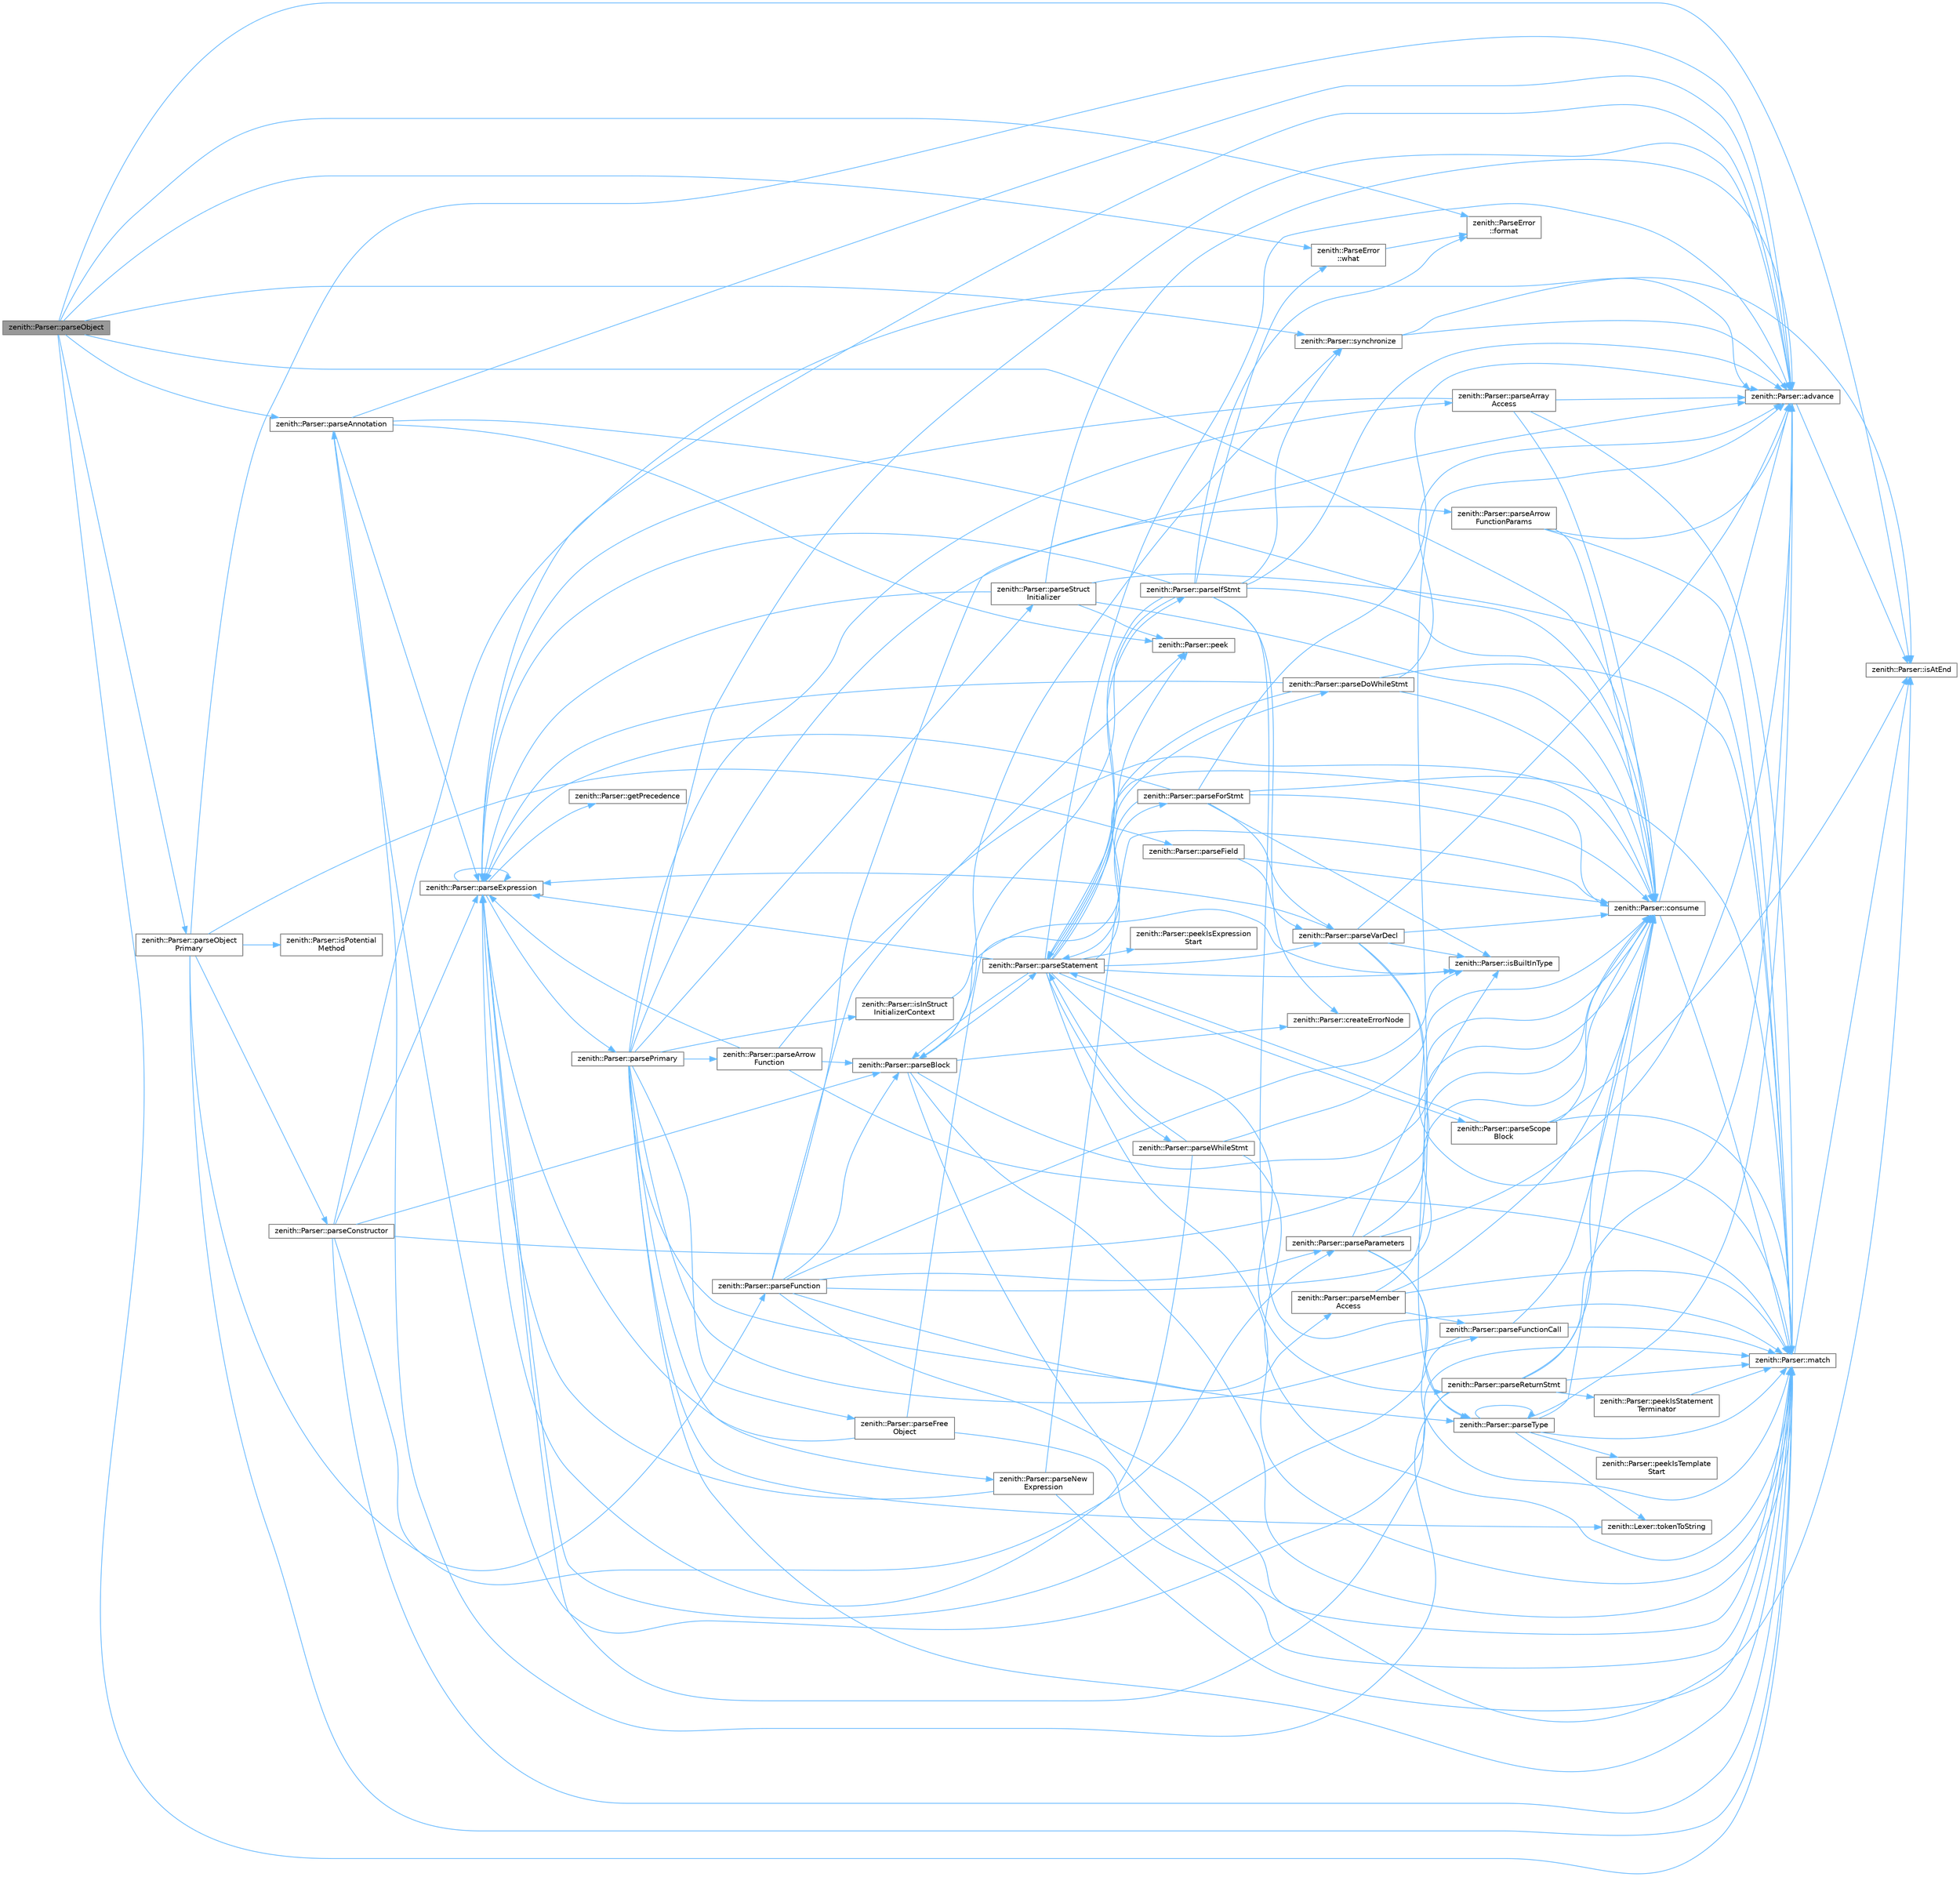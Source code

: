 digraph "zenith::Parser::parseObject"
{
 // LATEX_PDF_SIZE
  bgcolor="transparent";
  edge [fontname=Helvetica,fontsize=10,labelfontname=Helvetica,labelfontsize=10];
  node [fontname=Helvetica,fontsize=10,shape=box,height=0.2,width=0.4];
  rankdir="LR";
  Node1 [id="Node000001",label="zenith::Parser::parseObject",height=0.2,width=0.4,color="gray40", fillcolor="grey60", style="filled", fontcolor="black",tooltip=" "];
  Node1 -> Node2 [id="edge1_Node000001_Node000002",color="steelblue1",style="solid",tooltip=" "];
  Node2 [id="Node000002",label="zenith::Parser::consume",height=0.2,width=0.4,color="grey40", fillcolor="white", style="filled",URL="$classzenith_1_1_parser.html#a729f5bdd53b7be97e8f5f3fb28f64249",tooltip=" "];
  Node2 -> Node3 [id="edge2_Node000002_Node000003",color="steelblue1",style="solid",tooltip=" "];
  Node3 [id="Node000003",label="zenith::Parser::advance",height=0.2,width=0.4,color="grey40", fillcolor="white", style="filled",URL="$classzenith_1_1_parser.html#a9639927866a398781d4c1d205da431d8",tooltip=" "];
  Node3 -> Node4 [id="edge3_Node000003_Node000004",color="steelblue1",style="solid",tooltip=" "];
  Node4 [id="Node000004",label="zenith::Parser::isAtEnd",height=0.2,width=0.4,color="grey40", fillcolor="white", style="filled",URL="$classzenith_1_1_parser.html#a7fa9d1e2197db94168ba4e2c4fd98ad1",tooltip=" "];
  Node2 -> Node5 [id="edge4_Node000002_Node000005",color="steelblue1",style="solid",tooltip=" "];
  Node5 [id="Node000005",label="zenith::Parser::match",height=0.2,width=0.4,color="grey40", fillcolor="white", style="filled",URL="$classzenith_1_1_parser.html#a6a8b25ba2a7a7f371a02b1419121e8cb",tooltip=" "];
  Node5 -> Node4 [id="edge5_Node000005_Node000004",color="steelblue1",style="solid",tooltip=" "];
  Node1 -> Node6 [id="edge6_Node000001_Node000006",color="steelblue1",style="solid",tooltip=" "];
  Node6 [id="Node000006",label="zenith::ParseError\l::format",height=0.2,width=0.4,color="grey40", fillcolor="white", style="filled",URL="$classzenith_1_1_parse_error.html#a432ddabc956004a6660137f537d2ba45",tooltip=" "];
  Node1 -> Node4 [id="edge7_Node000001_Node000004",color="steelblue1",style="solid",tooltip=" "];
  Node1 -> Node5 [id="edge8_Node000001_Node000005",color="steelblue1",style="solid",tooltip=" "];
  Node1 -> Node7 [id="edge9_Node000001_Node000007",color="steelblue1",style="solid",tooltip=" "];
  Node7 [id="Node000007",label="zenith::Parser::parseAnnotation",height=0.2,width=0.4,color="grey40", fillcolor="white", style="filled",URL="$classzenith_1_1_parser.html#afff2e82900309df63d9aa89f4d3e31d6",tooltip=" "];
  Node7 -> Node3 [id="edge10_Node000007_Node000003",color="steelblue1",style="solid",tooltip=" "];
  Node7 -> Node2 [id="edge11_Node000007_Node000002",color="steelblue1",style="solid",tooltip=" "];
  Node7 -> Node5 [id="edge12_Node000007_Node000005",color="steelblue1",style="solid",tooltip=" "];
  Node7 -> Node8 [id="edge13_Node000007_Node000008",color="steelblue1",style="solid",tooltip=" "];
  Node8 [id="Node000008",label="zenith::Parser::parseExpression",height=0.2,width=0.4,color="grey40", fillcolor="white", style="filled",URL="$classzenith_1_1_parser.html#a239906fd51d54598f6d3dcc18d97b6b9",tooltip=" "];
  Node8 -> Node3 [id="edge14_Node000008_Node000003",color="steelblue1",style="solid",tooltip=" "];
  Node8 -> Node9 [id="edge15_Node000008_Node000009",color="steelblue1",style="solid",tooltip=" "];
  Node9 [id="Node000009",label="zenith::Parser::getPrecedence",height=0.2,width=0.4,color="grey40", fillcolor="white", style="filled",URL="$classzenith_1_1_parser.html#a5386ec516fb692a1b1ecd9058ca2c19e",tooltip=" "];
  Node8 -> Node8 [id="edge16_Node000008_Node000008",color="steelblue1",style="solid",tooltip=" "];
  Node8 -> Node10 [id="edge17_Node000008_Node000010",color="steelblue1",style="solid",tooltip=" "];
  Node10 [id="Node000010",label="zenith::Parser::parsePrimary",height=0.2,width=0.4,color="grey40", fillcolor="white", style="filled",URL="$classzenith_1_1_parser.html#a9425b18adfbb62629ae5ea654addc7cb",tooltip=" "];
  Node10 -> Node3 [id="edge18_Node000010_Node000003",color="steelblue1",style="solid",tooltip=" "];
  Node10 -> Node11 [id="edge19_Node000010_Node000011",color="steelblue1",style="solid",tooltip=" "];
  Node11 [id="Node000011",label="zenith::Parser::isInStruct\lInitializerContext",height=0.2,width=0.4,color="grey40", fillcolor="white", style="filled",URL="$classzenith_1_1_parser.html#a122c98490d526265ce1a9a2ecaf188f9",tooltip=" "];
  Node11 -> Node12 [id="edge20_Node000011_Node000012",color="steelblue1",style="solid",tooltip=" "];
  Node12 [id="Node000012",label="zenith::Parser::isBuiltInType",height=0.2,width=0.4,color="grey40", fillcolor="white", style="filled",URL="$classzenith_1_1_parser.html#a68c100d957e0a8960de2fca188e23054",tooltip=" "];
  Node10 -> Node5 [id="edge21_Node000010_Node000005",color="steelblue1",style="solid",tooltip=" "];
  Node10 -> Node13 [id="edge22_Node000010_Node000013",color="steelblue1",style="solid",tooltip=" "];
  Node13 [id="Node000013",label="zenith::Parser::parseArray\lAccess",height=0.2,width=0.4,color="grey40", fillcolor="white", style="filled",URL="$classzenith_1_1_parser.html#ad32b5cfe98f909cade9216d65b046f58",tooltip=" "];
  Node13 -> Node3 [id="edge23_Node000013_Node000003",color="steelblue1",style="solid",tooltip=" "];
  Node13 -> Node2 [id="edge24_Node000013_Node000002",color="steelblue1",style="solid",tooltip=" "];
  Node13 -> Node5 [id="edge25_Node000013_Node000005",color="steelblue1",style="solid",tooltip=" "];
  Node13 -> Node8 [id="edge26_Node000013_Node000008",color="steelblue1",style="solid",tooltip=" "];
  Node10 -> Node14 [id="edge27_Node000010_Node000014",color="steelblue1",style="solid",tooltip=" "];
  Node14 [id="Node000014",label="zenith::Parser::parseArrow\lFunction",height=0.2,width=0.4,color="grey40", fillcolor="white", style="filled",URL="$classzenith_1_1_parser.html#a7ea0f8e309ed2fbdf1a9e2ebfa2fbf8d",tooltip=" "];
  Node14 -> Node2 [id="edge28_Node000014_Node000002",color="steelblue1",style="solid",tooltip=" "];
  Node14 -> Node5 [id="edge29_Node000014_Node000005",color="steelblue1",style="solid",tooltip=" "];
  Node14 -> Node15 [id="edge30_Node000014_Node000015",color="steelblue1",style="solid",tooltip=" "];
  Node15 [id="Node000015",label="zenith::Parser::parseBlock",height=0.2,width=0.4,color="grey40", fillcolor="white", style="filled",URL="$classzenith_1_1_parser.html#afed5c18e77fc012fe5db9f9e6175e642",tooltip=" "];
  Node15 -> Node2 [id="edge31_Node000015_Node000002",color="steelblue1",style="solid",tooltip=" "];
  Node15 -> Node16 [id="edge32_Node000015_Node000016",color="steelblue1",style="solid",tooltip=" "];
  Node16 [id="Node000016",label="zenith::Parser::createErrorNode",height=0.2,width=0.4,color="grey40", fillcolor="white", style="filled",URL="$classzenith_1_1_parser.html#a6576cab9cc379e6ba26cfce915ad3de6",tooltip=" "];
  Node15 -> Node4 [id="edge33_Node000015_Node000004",color="steelblue1",style="solid",tooltip=" "];
  Node15 -> Node5 [id="edge34_Node000015_Node000005",color="steelblue1",style="solid",tooltip=" "];
  Node15 -> Node17 [id="edge35_Node000015_Node000017",color="steelblue1",style="solid",tooltip=" "];
  Node17 [id="Node000017",label="zenith::Parser::parseStatement",height=0.2,width=0.4,color="grey40", fillcolor="white", style="filled",URL="$classzenith_1_1_parser.html#ada8dc19e8cb4a0f1b37d3ef6a2eb3f9d",tooltip=" "];
  Node17 -> Node3 [id="edge36_Node000017_Node000003",color="steelblue1",style="solid",tooltip=" "];
  Node17 -> Node12 [id="edge37_Node000017_Node000012",color="steelblue1",style="solid",tooltip=" "];
  Node17 -> Node5 [id="edge38_Node000017_Node000005",color="steelblue1",style="solid",tooltip=" "];
  Node17 -> Node15 [id="edge39_Node000017_Node000015",color="steelblue1",style="solid",tooltip=" "];
  Node17 -> Node18 [id="edge40_Node000017_Node000018",color="steelblue1",style="solid",tooltip=" "];
  Node18 [id="Node000018",label="zenith::Parser::parseDoWhileStmt",height=0.2,width=0.4,color="grey40", fillcolor="white", style="filled",URL="$classzenith_1_1_parser.html#a17d038fc7ad2c0dac1b038889f4426ca",tooltip=" "];
  Node18 -> Node3 [id="edge41_Node000018_Node000003",color="steelblue1",style="solid",tooltip=" "];
  Node18 -> Node2 [id="edge42_Node000018_Node000002",color="steelblue1",style="solid",tooltip=" "];
  Node18 -> Node5 [id="edge43_Node000018_Node000005",color="steelblue1",style="solid",tooltip=" "];
  Node18 -> Node8 [id="edge44_Node000018_Node000008",color="steelblue1",style="solid",tooltip=" "];
  Node18 -> Node17 [id="edge45_Node000018_Node000017",color="steelblue1",style="solid",tooltip=" "];
  Node17 -> Node8 [id="edge46_Node000017_Node000008",color="steelblue1",style="solid",tooltip=" "];
  Node17 -> Node19 [id="edge47_Node000017_Node000019",color="steelblue1",style="solid",tooltip=" "];
  Node19 [id="Node000019",label="zenith::Parser::parseForStmt",height=0.2,width=0.4,color="grey40", fillcolor="white", style="filled",URL="$classzenith_1_1_parser.html#ab8ae32b49e1a7d1492f14c6b381aa52b",tooltip=" "];
  Node19 -> Node3 [id="edge48_Node000019_Node000003",color="steelblue1",style="solid",tooltip=" "];
  Node19 -> Node2 [id="edge49_Node000019_Node000002",color="steelblue1",style="solid",tooltip=" "];
  Node19 -> Node12 [id="edge50_Node000019_Node000012",color="steelblue1",style="solid",tooltip=" "];
  Node19 -> Node5 [id="edge51_Node000019_Node000005",color="steelblue1",style="solid",tooltip=" "];
  Node19 -> Node8 [id="edge52_Node000019_Node000008",color="steelblue1",style="solid",tooltip=" "];
  Node19 -> Node17 [id="edge53_Node000019_Node000017",color="steelblue1",style="solid",tooltip=" "];
  Node19 -> Node20 [id="edge54_Node000019_Node000020",color="steelblue1",style="solid",tooltip=" "];
  Node20 [id="Node000020",label="zenith::Parser::parseVarDecl",height=0.2,width=0.4,color="grey40", fillcolor="white", style="filled",URL="$classzenith_1_1_parser.html#a4846f1e07a0155bb95bfee2888cd4e49",tooltip=" "];
  Node20 -> Node3 [id="edge55_Node000020_Node000003",color="steelblue1",style="solid",tooltip=" "];
  Node20 -> Node2 [id="edge56_Node000020_Node000002",color="steelblue1",style="solid",tooltip=" "];
  Node20 -> Node12 [id="edge57_Node000020_Node000012",color="steelblue1",style="solid",tooltip=" "];
  Node20 -> Node5 [id="edge58_Node000020_Node000005",color="steelblue1",style="solid",tooltip=" "];
  Node20 -> Node8 [id="edge59_Node000020_Node000008",color="steelblue1",style="solid",tooltip=" "];
  Node20 -> Node21 [id="edge60_Node000020_Node000021",color="steelblue1",style="solid",tooltip=" "];
  Node21 [id="Node000021",label="zenith::Parser::parseType",height=0.2,width=0.4,color="grey40", fillcolor="white", style="filled",URL="$classzenith_1_1_parser.html#a62bb32082ed32f00e6071e1acc026ea1",tooltip=" "];
  Node21 -> Node3 [id="edge61_Node000021_Node000003",color="steelblue1",style="solid",tooltip=" "];
  Node21 -> Node2 [id="edge62_Node000021_Node000002",color="steelblue1",style="solid",tooltip=" "];
  Node21 -> Node5 [id="edge63_Node000021_Node000005",color="steelblue1",style="solid",tooltip=" "];
  Node21 -> Node21 [id="edge64_Node000021_Node000021",color="steelblue1",style="solid",tooltip=" "];
  Node21 -> Node22 [id="edge65_Node000021_Node000022",color="steelblue1",style="solid",tooltip=" "];
  Node22 [id="Node000022",label="zenith::Parser::peekIsTemplate\lStart",height=0.2,width=0.4,color="grey40", fillcolor="white", style="filled",URL="$classzenith_1_1_parser.html#adc6473d2aff0043321f35dfdf132f618",tooltip=" "];
  Node21 -> Node23 [id="edge66_Node000021_Node000023",color="steelblue1",style="solid",tooltip=" "];
  Node23 [id="Node000023",label="zenith::Lexer::tokenToString",height=0.2,width=0.4,color="grey40", fillcolor="white", style="filled",URL="$classzenith_1_1_lexer.html#a7265d90eb9fdc3d46aacdcf2a7e84a23",tooltip=" "];
  Node17 -> Node24 [id="edge67_Node000017_Node000024",color="steelblue1",style="solid",tooltip=" "];
  Node24 [id="Node000024",label="zenith::Parser::parseIfStmt",height=0.2,width=0.4,color="grey40", fillcolor="white", style="filled",URL="$classzenith_1_1_parser.html#a6086729ddce119c88e10fe622d069d8f",tooltip=" "];
  Node24 -> Node3 [id="edge68_Node000024_Node000003",color="steelblue1",style="solid",tooltip=" "];
  Node24 -> Node2 [id="edge69_Node000024_Node000002",color="steelblue1",style="solid",tooltip=" "];
  Node24 -> Node16 [id="edge70_Node000024_Node000016",color="steelblue1",style="solid",tooltip=" "];
  Node24 -> Node6 [id="edge71_Node000024_Node000006",color="steelblue1",style="solid",tooltip=" "];
  Node24 -> Node5 [id="edge72_Node000024_Node000005",color="steelblue1",style="solid",tooltip=" "];
  Node24 -> Node15 [id="edge73_Node000024_Node000015",color="steelblue1",style="solid",tooltip=" "];
  Node24 -> Node8 [id="edge74_Node000024_Node000008",color="steelblue1",style="solid",tooltip=" "];
  Node24 -> Node17 [id="edge75_Node000024_Node000017",color="steelblue1",style="solid",tooltip=" "];
  Node24 -> Node25 [id="edge76_Node000024_Node000025",color="steelblue1",style="solid",tooltip=" "];
  Node25 [id="Node000025",label="zenith::Parser::synchronize",height=0.2,width=0.4,color="grey40", fillcolor="white", style="filled",URL="$classzenith_1_1_parser.html#a09ca7eb4b886643cc7673062713a718f",tooltip=" "];
  Node25 -> Node3 [id="edge77_Node000025_Node000003",color="steelblue1",style="solid",tooltip=" "];
  Node25 -> Node4 [id="edge78_Node000025_Node000004",color="steelblue1",style="solid",tooltip=" "];
  Node24 -> Node26 [id="edge79_Node000024_Node000026",color="steelblue1",style="solid",tooltip=" "];
  Node26 [id="Node000026",label="zenith::ParseError\l::what",height=0.2,width=0.4,color="grey40", fillcolor="white", style="filled",URL="$classzenith_1_1_parse_error.html#a9fb114a980ca601574f4dd9cf122aa0e",tooltip=" "];
  Node26 -> Node6 [id="edge80_Node000026_Node000006",color="steelblue1",style="solid",tooltip=" "];
  Node17 -> Node27 [id="edge81_Node000017_Node000027",color="steelblue1",style="solid",tooltip=" "];
  Node27 [id="Node000027",label="zenith::Parser::parseReturnStmt",height=0.2,width=0.4,color="grey40", fillcolor="white", style="filled",URL="$classzenith_1_1_parser.html#a5e026e55d4a57bea1b5ffa7d3b5e93a8",tooltip=" "];
  Node27 -> Node3 [id="edge82_Node000027_Node000003",color="steelblue1",style="solid",tooltip=" "];
  Node27 -> Node2 [id="edge83_Node000027_Node000002",color="steelblue1",style="solid",tooltip=" "];
  Node27 -> Node5 [id="edge84_Node000027_Node000005",color="steelblue1",style="solid",tooltip=" "];
  Node27 -> Node7 [id="edge85_Node000027_Node000007",color="steelblue1",style="solid",tooltip=" "];
  Node27 -> Node8 [id="edge86_Node000027_Node000008",color="steelblue1",style="solid",tooltip=" "];
  Node27 -> Node28 [id="edge87_Node000027_Node000028",color="steelblue1",style="solid",tooltip=" "];
  Node28 [id="Node000028",label="zenith::Parser::peekIsStatement\lTerminator",height=0.2,width=0.4,color="grey40", fillcolor="white", style="filled",URL="$classzenith_1_1_parser.html#a4deb3146abfbc7ce7f5a4cc973a9fc18",tooltip=" "];
  Node28 -> Node5 [id="edge88_Node000028_Node000005",color="steelblue1",style="solid",tooltip=" "];
  Node17 -> Node29 [id="edge89_Node000017_Node000029",color="steelblue1",style="solid",tooltip=" "];
  Node29 [id="Node000029",label="zenith::Parser::parseScope\lBlock",height=0.2,width=0.4,color="grey40", fillcolor="white", style="filled",URL="$classzenith_1_1_parser.html#acd4ccda2b4a409498daa93e31f2bc23f",tooltip=" "];
  Node29 -> Node2 [id="edge90_Node000029_Node000002",color="steelblue1",style="solid",tooltip=" "];
  Node29 -> Node4 [id="edge91_Node000029_Node000004",color="steelblue1",style="solid",tooltip=" "];
  Node29 -> Node5 [id="edge92_Node000029_Node000005",color="steelblue1",style="solid",tooltip=" "];
  Node29 -> Node17 [id="edge93_Node000029_Node000017",color="steelblue1",style="solid",tooltip=" "];
  Node17 -> Node20 [id="edge94_Node000017_Node000020",color="steelblue1",style="solid",tooltip=" "];
  Node17 -> Node30 [id="edge95_Node000017_Node000030",color="steelblue1",style="solid",tooltip=" "];
  Node30 [id="Node000030",label="zenith::Parser::parseWhileStmt",height=0.2,width=0.4,color="grey40", fillcolor="white", style="filled",URL="$classzenith_1_1_parser.html#a6f8fd13014d6a0e82f53ce08a8f9766d",tooltip=" "];
  Node30 -> Node2 [id="edge96_Node000030_Node000002",color="steelblue1",style="solid",tooltip=" "];
  Node30 -> Node5 [id="edge97_Node000030_Node000005",color="steelblue1",style="solid",tooltip=" "];
  Node30 -> Node8 [id="edge98_Node000030_Node000008",color="steelblue1",style="solid",tooltip=" "];
  Node30 -> Node17 [id="edge99_Node000030_Node000017",color="steelblue1",style="solid",tooltip=" "];
  Node17 -> Node31 [id="edge100_Node000017_Node000031",color="steelblue1",style="solid",tooltip=" "];
  Node31 [id="Node000031",label="zenith::Parser::peek",height=0.2,width=0.4,color="grey40", fillcolor="white", style="filled",URL="$classzenith_1_1_parser.html#a979d431c48a2bb73bd40a9fd6d65ba36",tooltip=" "];
  Node17 -> Node32 [id="edge101_Node000017_Node000032",color="steelblue1",style="solid",tooltip=" "];
  Node32 [id="Node000032",label="zenith::Parser::peekIsExpression\lStart",height=0.2,width=0.4,color="grey40", fillcolor="white", style="filled",URL="$classzenith_1_1_parser.html#ad60004f6810cc28102461c948ec5bb2f",tooltip=" "];
  Node15 -> Node25 [id="edge102_Node000015_Node000025",color="steelblue1",style="solid",tooltip=" "];
  Node14 -> Node8 [id="edge103_Node000014_Node000008",color="steelblue1",style="solid",tooltip=" "];
  Node10 -> Node33 [id="edge104_Node000010_Node000033",color="steelblue1",style="solid",tooltip=" "];
  Node33 [id="Node000033",label="zenith::Parser::parseArrow\lFunctionParams",height=0.2,width=0.4,color="grey40", fillcolor="white", style="filled",URL="$classzenith_1_1_parser.html#adfd7efe9485b95d3c1d2acbcec912527",tooltip=" "];
  Node33 -> Node3 [id="edge105_Node000033_Node000003",color="steelblue1",style="solid",tooltip=" "];
  Node33 -> Node2 [id="edge106_Node000033_Node000002",color="steelblue1",style="solid",tooltip=" "];
  Node33 -> Node5 [id="edge107_Node000033_Node000005",color="steelblue1",style="solid",tooltip=" "];
  Node10 -> Node34 [id="edge108_Node000010_Node000034",color="steelblue1",style="solid",tooltip=" "];
  Node34 [id="Node000034",label="zenith::Parser::parseFree\lObject",height=0.2,width=0.4,color="grey40", fillcolor="white", style="filled",URL="$classzenith_1_1_parser.html#a697fe5477ca0023efdefd6e66f4e0a49",tooltip=" "];
  Node34 -> Node2 [id="edge109_Node000034_Node000002",color="steelblue1",style="solid",tooltip=" "];
  Node34 -> Node5 [id="edge110_Node000034_Node000005",color="steelblue1",style="solid",tooltip=" "];
  Node34 -> Node8 [id="edge111_Node000034_Node000008",color="steelblue1",style="solid",tooltip=" "];
  Node10 -> Node35 [id="edge112_Node000010_Node000035",color="steelblue1",style="solid",tooltip=" "];
  Node35 [id="Node000035",label="zenith::Parser::parseFunctionCall",height=0.2,width=0.4,color="grey40", fillcolor="white", style="filled",URL="$classzenith_1_1_parser.html#ae2442c2e624e13794605b1ff56047ee8",tooltip=" "];
  Node35 -> Node2 [id="edge113_Node000035_Node000002",color="steelblue1",style="solid",tooltip=" "];
  Node35 -> Node5 [id="edge114_Node000035_Node000005",color="steelblue1",style="solid",tooltip=" "];
  Node35 -> Node8 [id="edge115_Node000035_Node000008",color="steelblue1",style="solid",tooltip=" "];
  Node10 -> Node36 [id="edge116_Node000010_Node000036",color="steelblue1",style="solid",tooltip=" "];
  Node36 [id="Node000036",label="zenith::Parser::parseMember\lAccess",height=0.2,width=0.4,color="grey40", fillcolor="white", style="filled",URL="$classzenith_1_1_parser.html#a5f581f39453bce8e553d9d96c5c8d0d2",tooltip=" "];
  Node36 -> Node3 [id="edge117_Node000036_Node000003",color="steelblue1",style="solid",tooltip=" "];
  Node36 -> Node2 [id="edge118_Node000036_Node000002",color="steelblue1",style="solid",tooltip=" "];
  Node36 -> Node5 [id="edge119_Node000036_Node000005",color="steelblue1",style="solid",tooltip=" "];
  Node36 -> Node35 [id="edge120_Node000036_Node000035",color="steelblue1",style="solid",tooltip=" "];
  Node10 -> Node37 [id="edge121_Node000010_Node000037",color="steelblue1",style="solid",tooltip=" "];
  Node37 [id="Node000037",label="zenith::Parser::parseNew\lExpression",height=0.2,width=0.4,color="grey40", fillcolor="white", style="filled",URL="$classzenith_1_1_parser.html#aa984ed730ca80620a7033d259b6faea5",tooltip=" "];
  Node37 -> Node2 [id="edge122_Node000037_Node000002",color="steelblue1",style="solid",tooltip=" "];
  Node37 -> Node5 [id="edge123_Node000037_Node000005",color="steelblue1",style="solid",tooltip=" "];
  Node37 -> Node8 [id="edge124_Node000037_Node000008",color="steelblue1",style="solid",tooltip=" "];
  Node10 -> Node38 [id="edge125_Node000010_Node000038",color="steelblue1",style="solid",tooltip=" "];
  Node38 [id="Node000038",label="zenith::Parser::parseStruct\lInitializer",height=0.2,width=0.4,color="grey40", fillcolor="white", style="filled",URL="$classzenith_1_1_parser.html#a4646bbfa2a663abbc777ae26d44e9522",tooltip=" "];
  Node38 -> Node3 [id="edge126_Node000038_Node000003",color="steelblue1",style="solid",tooltip=" "];
  Node38 -> Node2 [id="edge127_Node000038_Node000002",color="steelblue1",style="solid",tooltip=" "];
  Node38 -> Node5 [id="edge128_Node000038_Node000005",color="steelblue1",style="solid",tooltip=" "];
  Node38 -> Node8 [id="edge129_Node000038_Node000008",color="steelblue1",style="solid",tooltip=" "];
  Node38 -> Node31 [id="edge130_Node000038_Node000031",color="steelblue1",style="solid",tooltip=" "];
  Node10 -> Node23 [id="edge131_Node000010_Node000023",color="steelblue1",style="solid",tooltip=" "];
  Node7 -> Node31 [id="edge132_Node000007_Node000031",color="steelblue1",style="solid",tooltip=" "];
  Node1 -> Node39 [id="edge133_Node000001_Node000039",color="steelblue1",style="solid",tooltip=" "];
  Node39 [id="Node000039",label="zenith::Parser::parseObject\lPrimary",height=0.2,width=0.4,color="grey40", fillcolor="white", style="filled",URL="$classzenith_1_1_parser.html#a74f0f075ac6a9a7935b8b0b20bd1f3ef",tooltip=" "];
  Node39 -> Node3 [id="edge134_Node000039_Node000003",color="steelblue1",style="solid",tooltip=" "];
  Node39 -> Node40 [id="edge135_Node000039_Node000040",color="steelblue1",style="solid",tooltip=" "];
  Node40 [id="Node000040",label="zenith::Parser::isPotential\lMethod",height=0.2,width=0.4,color="grey40", fillcolor="white", style="filled",URL="$classzenith_1_1_parser.html#a3ce12be12969221d8326beb893810acd",tooltip=" "];
  Node39 -> Node5 [id="edge136_Node000039_Node000005",color="steelblue1",style="solid",tooltip=" "];
  Node39 -> Node41 [id="edge137_Node000039_Node000041",color="steelblue1",style="solid",tooltip=" "];
  Node41 [id="Node000041",label="zenith::Parser::parseConstructor",height=0.2,width=0.4,color="grey40", fillcolor="white", style="filled",URL="$classzenith_1_1_parser.html#ae37a2b420e456af55c07efd04676b4af",tooltip=" "];
  Node41 -> Node3 [id="edge138_Node000041_Node000003",color="steelblue1",style="solid",tooltip=" "];
  Node41 -> Node2 [id="edge139_Node000041_Node000002",color="steelblue1",style="solid",tooltip=" "];
  Node41 -> Node5 [id="edge140_Node000041_Node000005",color="steelblue1",style="solid",tooltip=" "];
  Node41 -> Node15 [id="edge141_Node000041_Node000015",color="steelblue1",style="solid",tooltip=" "];
  Node41 -> Node8 [id="edge142_Node000041_Node000008",color="steelblue1",style="solid",tooltip=" "];
  Node41 -> Node42 [id="edge143_Node000041_Node000042",color="steelblue1",style="solid",tooltip=" "];
  Node42 [id="Node000042",label="zenith::Parser::parseParameters",height=0.2,width=0.4,color="grey40", fillcolor="white", style="filled",URL="$classzenith_1_1_parser.html#ae6835a329d4b3f36036803ea2c8968fb",tooltip=" "];
  Node42 -> Node3 [id="edge144_Node000042_Node000003",color="steelblue1",style="solid",tooltip=" "];
  Node42 -> Node2 [id="edge145_Node000042_Node000002",color="steelblue1",style="solid",tooltip=" "];
  Node42 -> Node12 [id="edge146_Node000042_Node000012",color="steelblue1",style="solid",tooltip=" "];
  Node42 -> Node5 [id="edge147_Node000042_Node000005",color="steelblue1",style="solid",tooltip=" "];
  Node42 -> Node21 [id="edge148_Node000042_Node000021",color="steelblue1",style="solid",tooltip=" "];
  Node39 -> Node43 [id="edge149_Node000039_Node000043",color="steelblue1",style="solid",tooltip=" "];
  Node43 [id="Node000043",label="zenith::Parser::parseField",height=0.2,width=0.4,color="grey40", fillcolor="white", style="filled",URL="$classzenith_1_1_parser.html#a12db59c0397e2ec966e47382f55b4ab8",tooltip=" "];
  Node43 -> Node2 [id="edge150_Node000043_Node000002",color="steelblue1",style="solid",tooltip=" "];
  Node43 -> Node20 [id="edge151_Node000043_Node000020",color="steelblue1",style="solid",tooltip=" "];
  Node39 -> Node44 [id="edge152_Node000039_Node000044",color="steelblue1",style="solid",tooltip=" "];
  Node44 [id="Node000044",label="zenith::Parser::parseFunction",height=0.2,width=0.4,color="grey40", fillcolor="white", style="filled",URL="$classzenith_1_1_parser.html#a8647a213885b6a7d25032d40410f827b",tooltip=" "];
  Node44 -> Node3 [id="edge153_Node000044_Node000003",color="steelblue1",style="solid",tooltip=" "];
  Node44 -> Node2 [id="edge154_Node000044_Node000002",color="steelblue1",style="solid",tooltip=" "];
  Node44 -> Node12 [id="edge155_Node000044_Node000012",color="steelblue1",style="solid",tooltip=" "];
  Node44 -> Node5 [id="edge156_Node000044_Node000005",color="steelblue1",style="solid",tooltip=" "];
  Node44 -> Node15 [id="edge157_Node000044_Node000015",color="steelblue1",style="solid",tooltip=" "];
  Node44 -> Node42 [id="edge158_Node000044_Node000042",color="steelblue1",style="solid",tooltip=" "];
  Node44 -> Node21 [id="edge159_Node000044_Node000021",color="steelblue1",style="solid",tooltip=" "];
  Node44 -> Node31 [id="edge160_Node000044_Node000031",color="steelblue1",style="solid",tooltip=" "];
  Node1 -> Node25 [id="edge161_Node000001_Node000025",color="steelblue1",style="solid",tooltip=" "];
  Node1 -> Node26 [id="edge162_Node000001_Node000026",color="steelblue1",style="solid",tooltip=" "];
}
